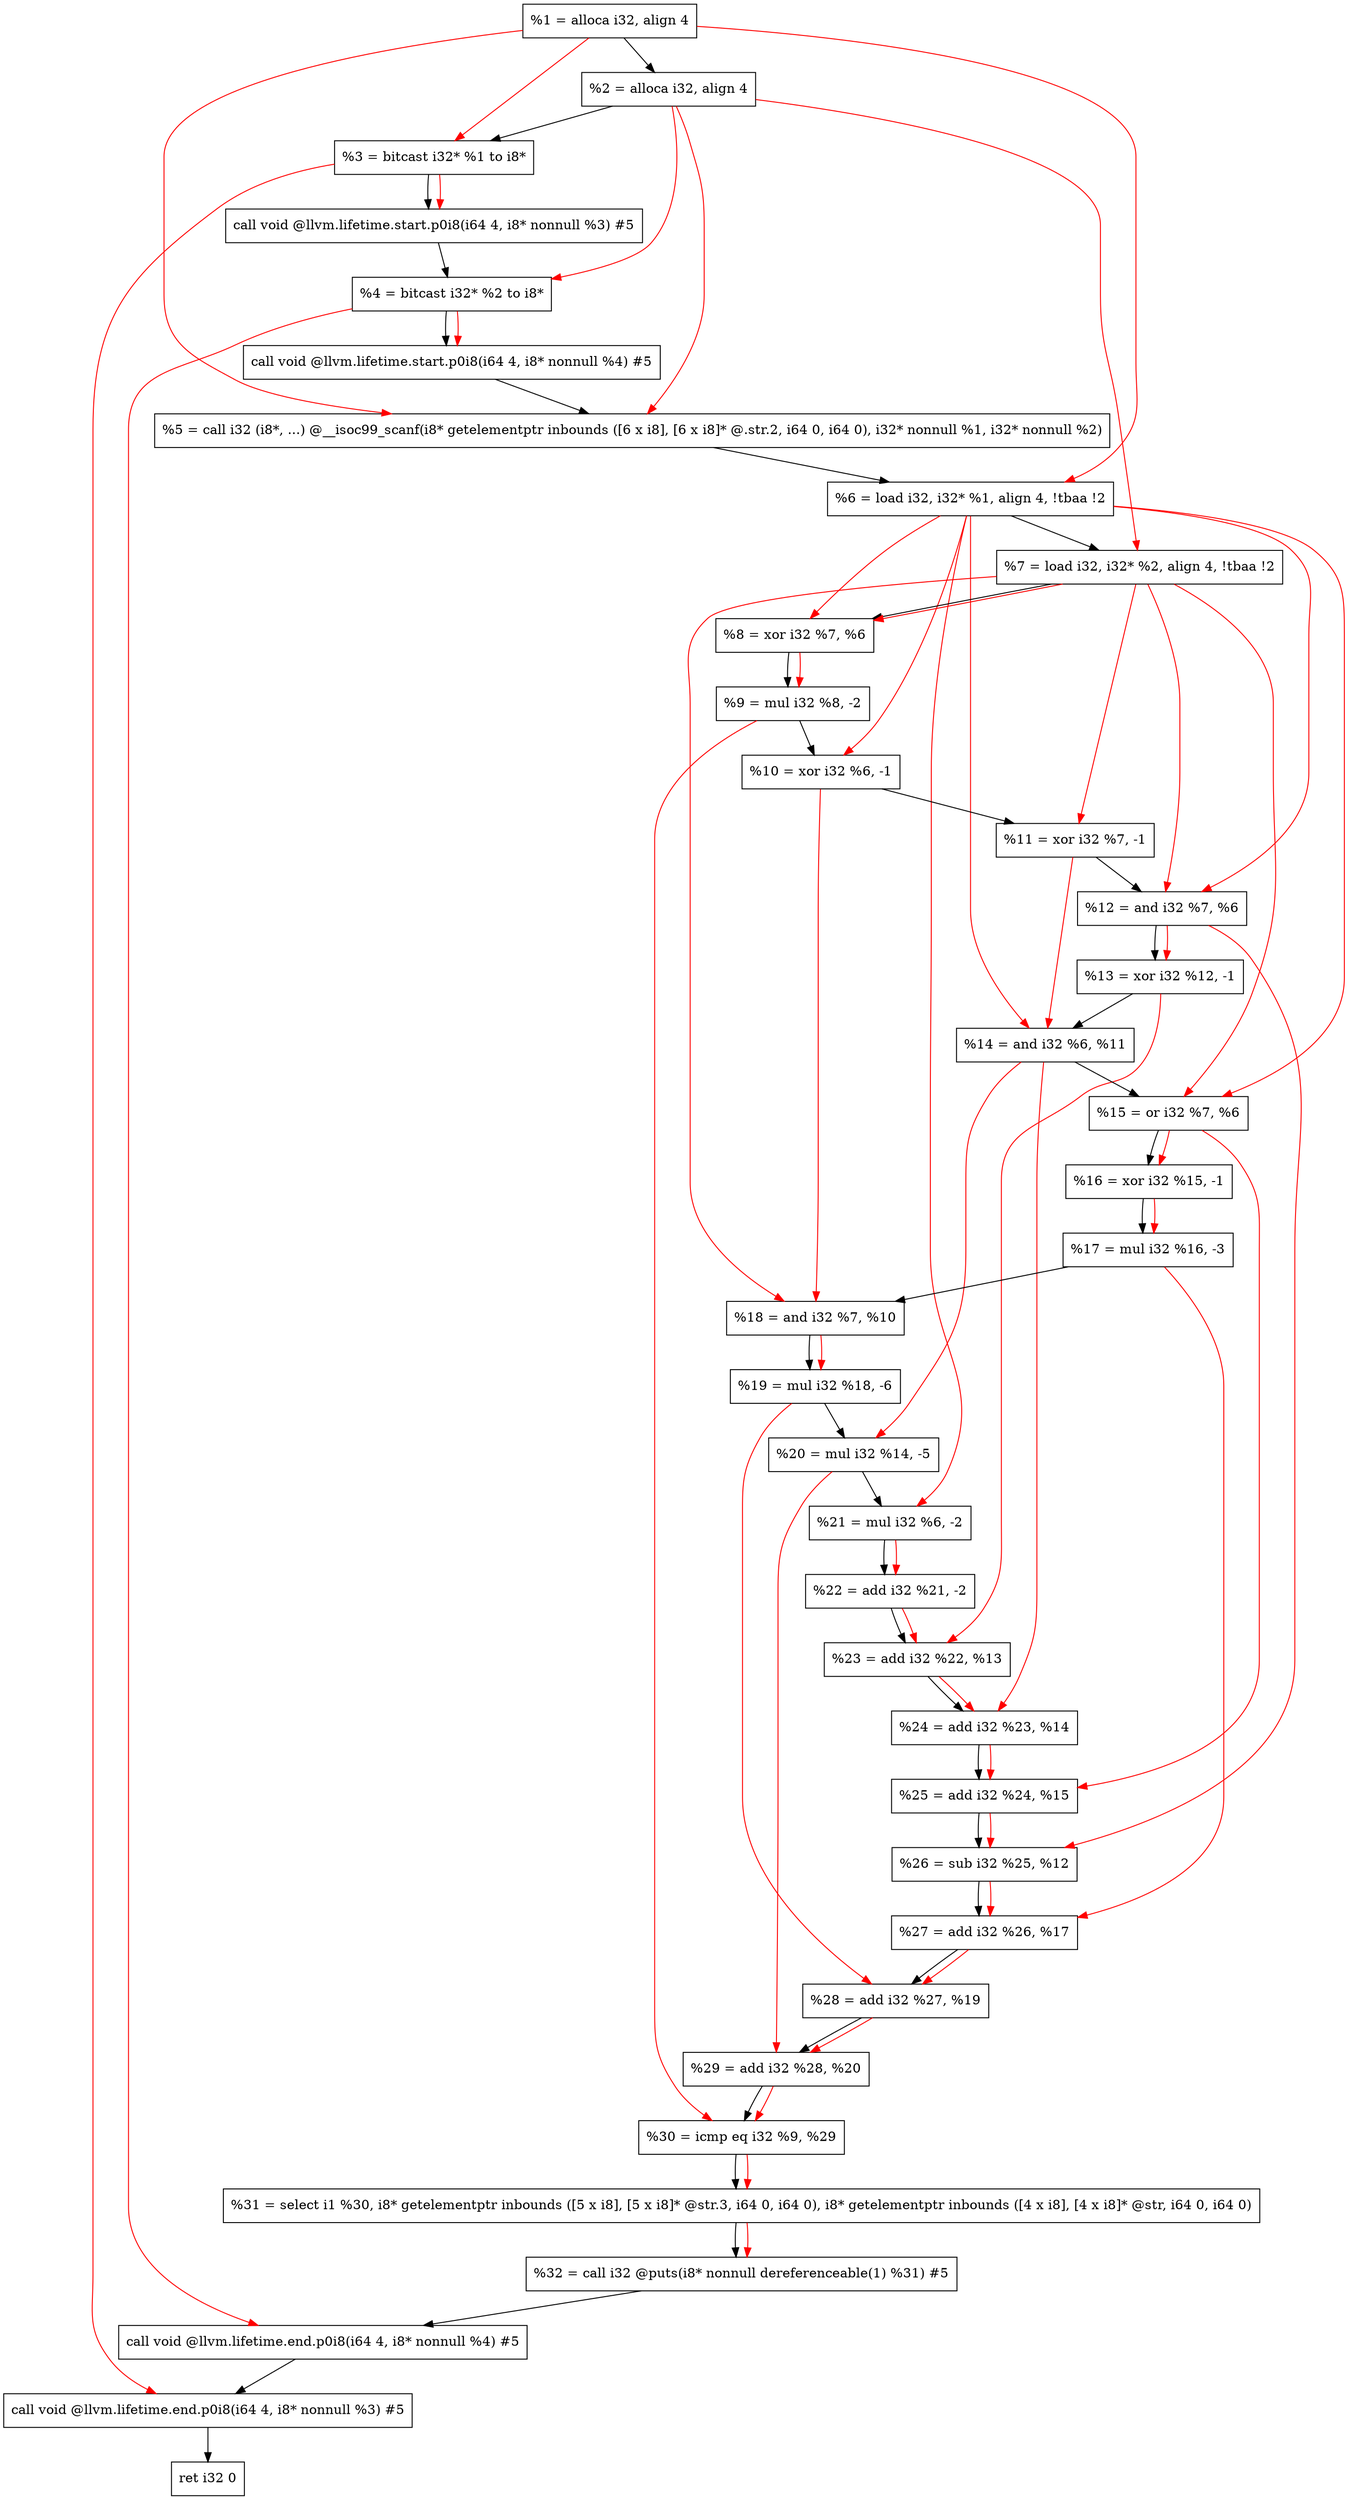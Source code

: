 digraph "DFG for'main' function" {
	Node0x16c8c98[shape=record, label="  %1 = alloca i32, align 4"];
	Node0x16c8d48[shape=record, label="  %2 = alloca i32, align 4"];
	Node0x16c8dd8[shape=record, label="  %3 = bitcast i32* %1 to i8*"];
	Node0x16c9238[shape=record, label="  call void @llvm.lifetime.start.p0i8(i64 4, i8* nonnull %3) #5"];
	Node0x16c9318[shape=record, label="  %4 = bitcast i32* %2 to i8*"];
	Node0x16c9438[shape=record, label="  call void @llvm.lifetime.start.p0i8(i64 4, i8* nonnull %4) #5"];
	Node0x16c9670[shape=record, label="  %5 = call i32 (i8*, ...) @__isoc99_scanf(i8* getelementptr inbounds ([6 x i8], [6 x i8]* @.str.2, i64 0, i64 0), i32* nonnull %1, i32* nonnull %2)"];
	Node0x16c9728[shape=record, label="  %6 = load i32, i32* %1, align 4, !tbaa !2"];
	Node0x16ca698[shape=record, label="  %7 = load i32, i32* %2, align 4, !tbaa !2"];
	Node0x16cad20[shape=record, label="  %8 = xor i32 %7, %6"];
	Node0x16cad90[shape=record, label="  %9 = mul i32 %8, -2"];
	Node0x16cae00[shape=record, label="  %10 = xor i32 %6, -1"];
	Node0x16cae70[shape=record, label="  %11 = xor i32 %7, -1"];
	Node0x16caee0[shape=record, label="  %12 = and i32 %7, %6"];
	Node0x16caf50[shape=record, label="  %13 = xor i32 %12, -1"];
	Node0x16cafc0[shape=record, label="  %14 = and i32 %6, %11"];
	Node0x16cb030[shape=record, label="  %15 = or i32 %7, %6"];
	Node0x16cb0a0[shape=record, label="  %16 = xor i32 %15, -1"];
	Node0x16cb110[shape=record, label="  %17 = mul i32 %16, -3"];
	Node0x16cb180[shape=record, label="  %18 = and i32 %7, %10"];
	Node0x16cb1f0[shape=record, label="  %19 = mul i32 %18, -6"];
	Node0x16cb260[shape=record, label="  %20 = mul i32 %14, -5"];
	Node0x16cb2d0[shape=record, label="  %21 = mul i32 %6, -2"];
	Node0x16cb340[shape=record, label="  %22 = add i32 %21, -2"];
	Node0x16cb3b0[shape=record, label="  %23 = add i32 %22, %13"];
	Node0x16cb420[shape=record, label="  %24 = add i32 %23, %14"];
	Node0x16cb490[shape=record, label="  %25 = add i32 %24, %15"];
	Node0x16cb500[shape=record, label="  %26 = sub i32 %25, %12"];
	Node0x16cb570[shape=record, label="  %27 = add i32 %26, %17"];
	Node0x16cb5e0[shape=record, label="  %28 = add i32 %27, %19"];
	Node0x16cb650[shape=record, label="  %29 = add i32 %28, %20"];
	Node0x16cb6c0[shape=record, label="  %30 = icmp eq i32 %9, %29"];
	Node0x16699d8[shape=record, label="  %31 = select i1 %30, i8* getelementptr inbounds ([5 x i8], [5 x i8]* @str.3, i64 0, i64 0), i8* getelementptr inbounds ([4 x i8], [4 x i8]* @str, i64 0, i64 0)"];
	Node0x16cb750[shape=record, label="  %32 = call i32 @puts(i8* nonnull dereferenceable(1) %31) #5"];
	Node0x16cbbb8[shape=record, label="  call void @llvm.lifetime.end.p0i8(i64 4, i8* nonnull %4) #5"];
	Node0x16cbd18[shape=record, label="  call void @llvm.lifetime.end.p0i8(i64 4, i8* nonnull %3) #5"];
	Node0x16cbdd8[shape=record, label="  ret i32 0"];
	Node0x16c8c98 -> Node0x16c8d48;
	Node0x16c8d48 -> Node0x16c8dd8;
	Node0x16c8dd8 -> Node0x16c9238;
	Node0x16c9238 -> Node0x16c9318;
	Node0x16c9318 -> Node0x16c9438;
	Node0x16c9438 -> Node0x16c9670;
	Node0x16c9670 -> Node0x16c9728;
	Node0x16c9728 -> Node0x16ca698;
	Node0x16ca698 -> Node0x16cad20;
	Node0x16cad20 -> Node0x16cad90;
	Node0x16cad90 -> Node0x16cae00;
	Node0x16cae00 -> Node0x16cae70;
	Node0x16cae70 -> Node0x16caee0;
	Node0x16caee0 -> Node0x16caf50;
	Node0x16caf50 -> Node0x16cafc0;
	Node0x16cafc0 -> Node0x16cb030;
	Node0x16cb030 -> Node0x16cb0a0;
	Node0x16cb0a0 -> Node0x16cb110;
	Node0x16cb110 -> Node0x16cb180;
	Node0x16cb180 -> Node0x16cb1f0;
	Node0x16cb1f0 -> Node0x16cb260;
	Node0x16cb260 -> Node0x16cb2d0;
	Node0x16cb2d0 -> Node0x16cb340;
	Node0x16cb340 -> Node0x16cb3b0;
	Node0x16cb3b0 -> Node0x16cb420;
	Node0x16cb420 -> Node0x16cb490;
	Node0x16cb490 -> Node0x16cb500;
	Node0x16cb500 -> Node0x16cb570;
	Node0x16cb570 -> Node0x16cb5e0;
	Node0x16cb5e0 -> Node0x16cb650;
	Node0x16cb650 -> Node0x16cb6c0;
	Node0x16cb6c0 -> Node0x16699d8;
	Node0x16699d8 -> Node0x16cb750;
	Node0x16cb750 -> Node0x16cbbb8;
	Node0x16cbbb8 -> Node0x16cbd18;
	Node0x16cbd18 -> Node0x16cbdd8;
edge [color=red]
	Node0x16c8c98 -> Node0x16c8dd8;
	Node0x16c8dd8 -> Node0x16c9238;
	Node0x16c8d48 -> Node0x16c9318;
	Node0x16c9318 -> Node0x16c9438;
	Node0x16c8c98 -> Node0x16c9670;
	Node0x16c8d48 -> Node0x16c9670;
	Node0x16c8c98 -> Node0x16c9728;
	Node0x16c8d48 -> Node0x16ca698;
	Node0x16ca698 -> Node0x16cad20;
	Node0x16c9728 -> Node0x16cad20;
	Node0x16cad20 -> Node0x16cad90;
	Node0x16c9728 -> Node0x16cae00;
	Node0x16ca698 -> Node0x16cae70;
	Node0x16ca698 -> Node0x16caee0;
	Node0x16c9728 -> Node0x16caee0;
	Node0x16caee0 -> Node0x16caf50;
	Node0x16c9728 -> Node0x16cafc0;
	Node0x16cae70 -> Node0x16cafc0;
	Node0x16ca698 -> Node0x16cb030;
	Node0x16c9728 -> Node0x16cb030;
	Node0x16cb030 -> Node0x16cb0a0;
	Node0x16cb0a0 -> Node0x16cb110;
	Node0x16ca698 -> Node0x16cb180;
	Node0x16cae00 -> Node0x16cb180;
	Node0x16cb180 -> Node0x16cb1f0;
	Node0x16cafc0 -> Node0x16cb260;
	Node0x16c9728 -> Node0x16cb2d0;
	Node0x16cb2d0 -> Node0x16cb340;
	Node0x16cb340 -> Node0x16cb3b0;
	Node0x16caf50 -> Node0x16cb3b0;
	Node0x16cb3b0 -> Node0x16cb420;
	Node0x16cafc0 -> Node0x16cb420;
	Node0x16cb420 -> Node0x16cb490;
	Node0x16cb030 -> Node0x16cb490;
	Node0x16cb490 -> Node0x16cb500;
	Node0x16caee0 -> Node0x16cb500;
	Node0x16cb500 -> Node0x16cb570;
	Node0x16cb110 -> Node0x16cb570;
	Node0x16cb570 -> Node0x16cb5e0;
	Node0x16cb1f0 -> Node0x16cb5e0;
	Node0x16cb5e0 -> Node0x16cb650;
	Node0x16cb260 -> Node0x16cb650;
	Node0x16cad90 -> Node0x16cb6c0;
	Node0x16cb650 -> Node0x16cb6c0;
	Node0x16cb6c0 -> Node0x16699d8;
	Node0x16699d8 -> Node0x16cb750;
	Node0x16c9318 -> Node0x16cbbb8;
	Node0x16c8dd8 -> Node0x16cbd18;
}

